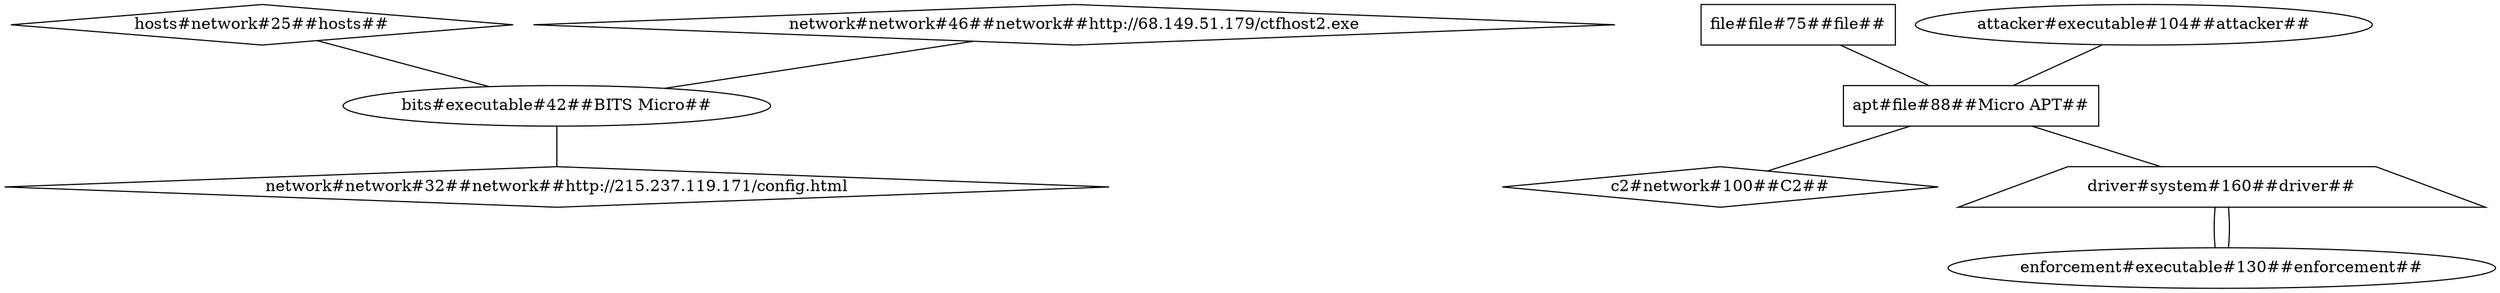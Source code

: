 graph G {
	"hosts#network#25" [label="hosts#network#25##hosts##" shape=diamond]
	"network#network#32" [label="network#network#32##network##http://215.237.119.171/config.html" shape=diamond]
	"network#network#46" [label="network#network#46##network##http://68.149.51.179/ctfhost2.exe" shape=diamond]
	"bits#executable#42" [label="bits#executable#42##BITS Micro##" shape=oval]
	"file#file#75" [label="file#file#75##file##" shape=rectangle]
	"apt#file#88" [label="apt#file#88##Micro APT##" shape=rectangle]
	"c2#network#100" [label="c2#network#100##C2##" shape=diamond]
	"attacker#executable#104" [label="attacker#executable#104##attacker##" shape=oval]
	"enforcement#executable#130" [label="enforcement#executable#130##enforcement##" shape=oval]
	"driver#system#160" [label="driver#system#160##driver##" shape=trapezium]
	"hosts#network#25" -- "bits#executable#42"
	"network#network#46" -- "bits#executable#42"
	"bits#executable#42" -- "network#network#32"
	"file#file#75" -- "apt#file#88"
	"apt#file#88" -- "c2#network#100"
	"apt#file#88" -- "driver#system#160"
	"attacker#executable#104" -- "apt#file#88"
	"enforcement#executable#130" -- "driver#system#160"
	"driver#system#160" -- "enforcement#executable#130"
}
